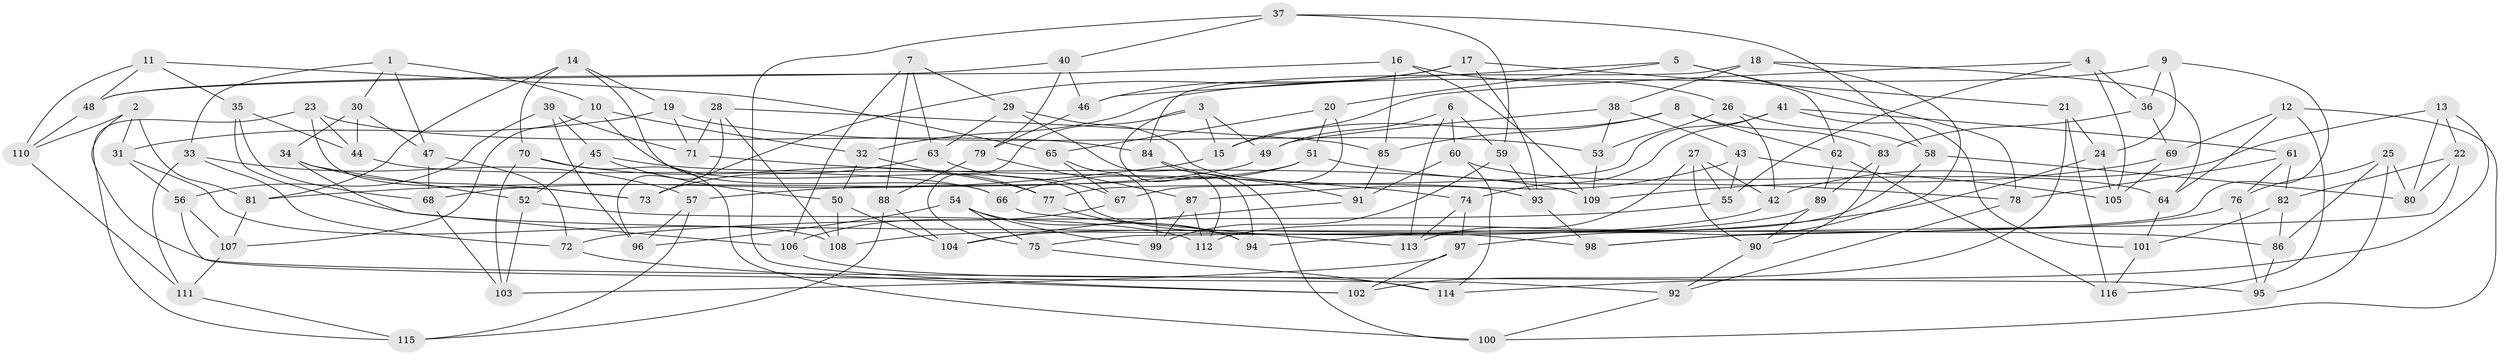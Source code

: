 // Generated by graph-tools (version 1.1) at 2025/11/02/27/25 16:11:46]
// undirected, 116 vertices, 232 edges
graph export_dot {
graph [start="1"]
  node [color=gray90,style=filled];
  1;
  2;
  3;
  4;
  5;
  6;
  7;
  8;
  9;
  10;
  11;
  12;
  13;
  14;
  15;
  16;
  17;
  18;
  19;
  20;
  21;
  22;
  23;
  24;
  25;
  26;
  27;
  28;
  29;
  30;
  31;
  32;
  33;
  34;
  35;
  36;
  37;
  38;
  39;
  40;
  41;
  42;
  43;
  44;
  45;
  46;
  47;
  48;
  49;
  50;
  51;
  52;
  53;
  54;
  55;
  56;
  57;
  58;
  59;
  60;
  61;
  62;
  63;
  64;
  65;
  66;
  67;
  68;
  69;
  70;
  71;
  72;
  73;
  74;
  75;
  76;
  77;
  78;
  79;
  80;
  81;
  82;
  83;
  84;
  85;
  86;
  87;
  88;
  89;
  90;
  91;
  92;
  93;
  94;
  95;
  96;
  97;
  98;
  99;
  100;
  101;
  102;
  103;
  104;
  105;
  106;
  107;
  108;
  109;
  110;
  111;
  112;
  113;
  114;
  115;
  116;
  1 -- 10;
  1 -- 33;
  1 -- 47;
  1 -- 30;
  2 -- 81;
  2 -- 110;
  2 -- 31;
  2 -- 95;
  3 -- 15;
  3 -- 75;
  3 -- 94;
  3 -- 49;
  4 -- 15;
  4 -- 105;
  4 -- 36;
  4 -- 55;
  5 -- 46;
  5 -- 20;
  5 -- 62;
  5 -- 78;
  6 -- 113;
  6 -- 49;
  6 -- 60;
  6 -- 59;
  7 -- 88;
  7 -- 63;
  7 -- 106;
  7 -- 29;
  8 -- 15;
  8 -- 85;
  8 -- 62;
  8 -- 83;
  9 -- 36;
  9 -- 24;
  9 -- 32;
  9 -- 98;
  10 -- 98;
  10 -- 32;
  10 -- 107;
  11 -- 35;
  11 -- 65;
  11 -- 110;
  11 -- 48;
  12 -- 116;
  12 -- 69;
  12 -- 64;
  12 -- 100;
  13 -- 22;
  13 -- 80;
  13 -- 114;
  13 -- 42;
  14 -- 70;
  14 -- 81;
  14 -- 19;
  14 -- 66;
  15 -- 81;
  16 -- 109;
  16 -- 26;
  16 -- 85;
  16 -- 48;
  17 -- 21;
  17 -- 93;
  17 -- 73;
  17 -- 46;
  18 -- 38;
  18 -- 97;
  18 -- 84;
  18 -- 64;
  19 -- 71;
  19 -- 53;
  19 -- 31;
  20 -- 65;
  20 -- 67;
  20 -- 51;
  21 -- 102;
  21 -- 116;
  21 -- 24;
  22 -- 75;
  22 -- 82;
  22 -- 80;
  23 -- 73;
  23 -- 84;
  23 -- 115;
  23 -- 44;
  24 -- 94;
  24 -- 105;
  25 -- 95;
  25 -- 76;
  25 -- 86;
  25 -- 80;
  26 -- 58;
  26 -- 53;
  26 -- 42;
  27 -- 55;
  27 -- 42;
  27 -- 90;
  27 -- 113;
  28 -- 96;
  28 -- 71;
  28 -- 85;
  28 -- 108;
  29 -- 112;
  29 -- 63;
  29 -- 93;
  30 -- 34;
  30 -- 47;
  30 -- 44;
  31 -- 108;
  31 -- 56;
  32 -- 77;
  32 -- 50;
  33 -- 111;
  33 -- 57;
  33 -- 72;
  34 -- 52;
  34 -- 106;
  34 -- 73;
  35 -- 86;
  35 -- 44;
  35 -- 68;
  36 -- 69;
  36 -- 83;
  37 -- 102;
  37 -- 59;
  37 -- 58;
  37 -- 40;
  38 -- 49;
  38 -- 43;
  38 -- 53;
  39 -- 71;
  39 -- 96;
  39 -- 45;
  39 -- 56;
  40 -- 79;
  40 -- 46;
  40 -- 48;
  41 -- 77;
  41 -- 74;
  41 -- 101;
  41 -- 61;
  42 -- 108;
  43 -- 87;
  43 -- 105;
  43 -- 55;
  44 -- 66;
  45 -- 50;
  45 -- 109;
  45 -- 52;
  46 -- 79;
  47 -- 68;
  47 -- 72;
  48 -- 110;
  49 -- 68;
  50 -- 104;
  50 -- 108;
  51 -- 57;
  51 -- 66;
  51 -- 78;
  52 -- 103;
  52 -- 112;
  53 -- 109;
  54 -- 94;
  54 -- 75;
  54 -- 96;
  54 -- 99;
  55 -- 72;
  56 -- 92;
  56 -- 107;
  57 -- 96;
  57 -- 115;
  58 -- 112;
  58 -- 80;
  59 -- 99;
  59 -- 93;
  60 -- 91;
  60 -- 114;
  60 -- 64;
  61 -- 78;
  61 -- 76;
  61 -- 82;
  62 -- 116;
  62 -- 89;
  63 -- 73;
  63 -- 67;
  64 -- 101;
  65 -- 99;
  65 -- 67;
  66 -- 113;
  67 -- 106;
  68 -- 103;
  69 -- 105;
  69 -- 109;
  70 -- 77;
  70 -- 103;
  70 -- 100;
  71 -- 74;
  72 -- 102;
  74 -- 97;
  74 -- 113;
  75 -- 114;
  76 -- 98;
  76 -- 95;
  77 -- 94;
  78 -- 92;
  79 -- 87;
  79 -- 88;
  81 -- 107;
  82 -- 101;
  82 -- 86;
  83 -- 89;
  83 -- 90;
  84 -- 91;
  84 -- 100;
  85 -- 91;
  86 -- 95;
  87 -- 99;
  87 -- 112;
  88 -- 115;
  88 -- 104;
  89 -- 104;
  89 -- 90;
  90 -- 92;
  91 -- 104;
  92 -- 100;
  93 -- 98;
  97 -- 103;
  97 -- 102;
  101 -- 116;
  106 -- 114;
  107 -- 111;
  110 -- 111;
  111 -- 115;
}
